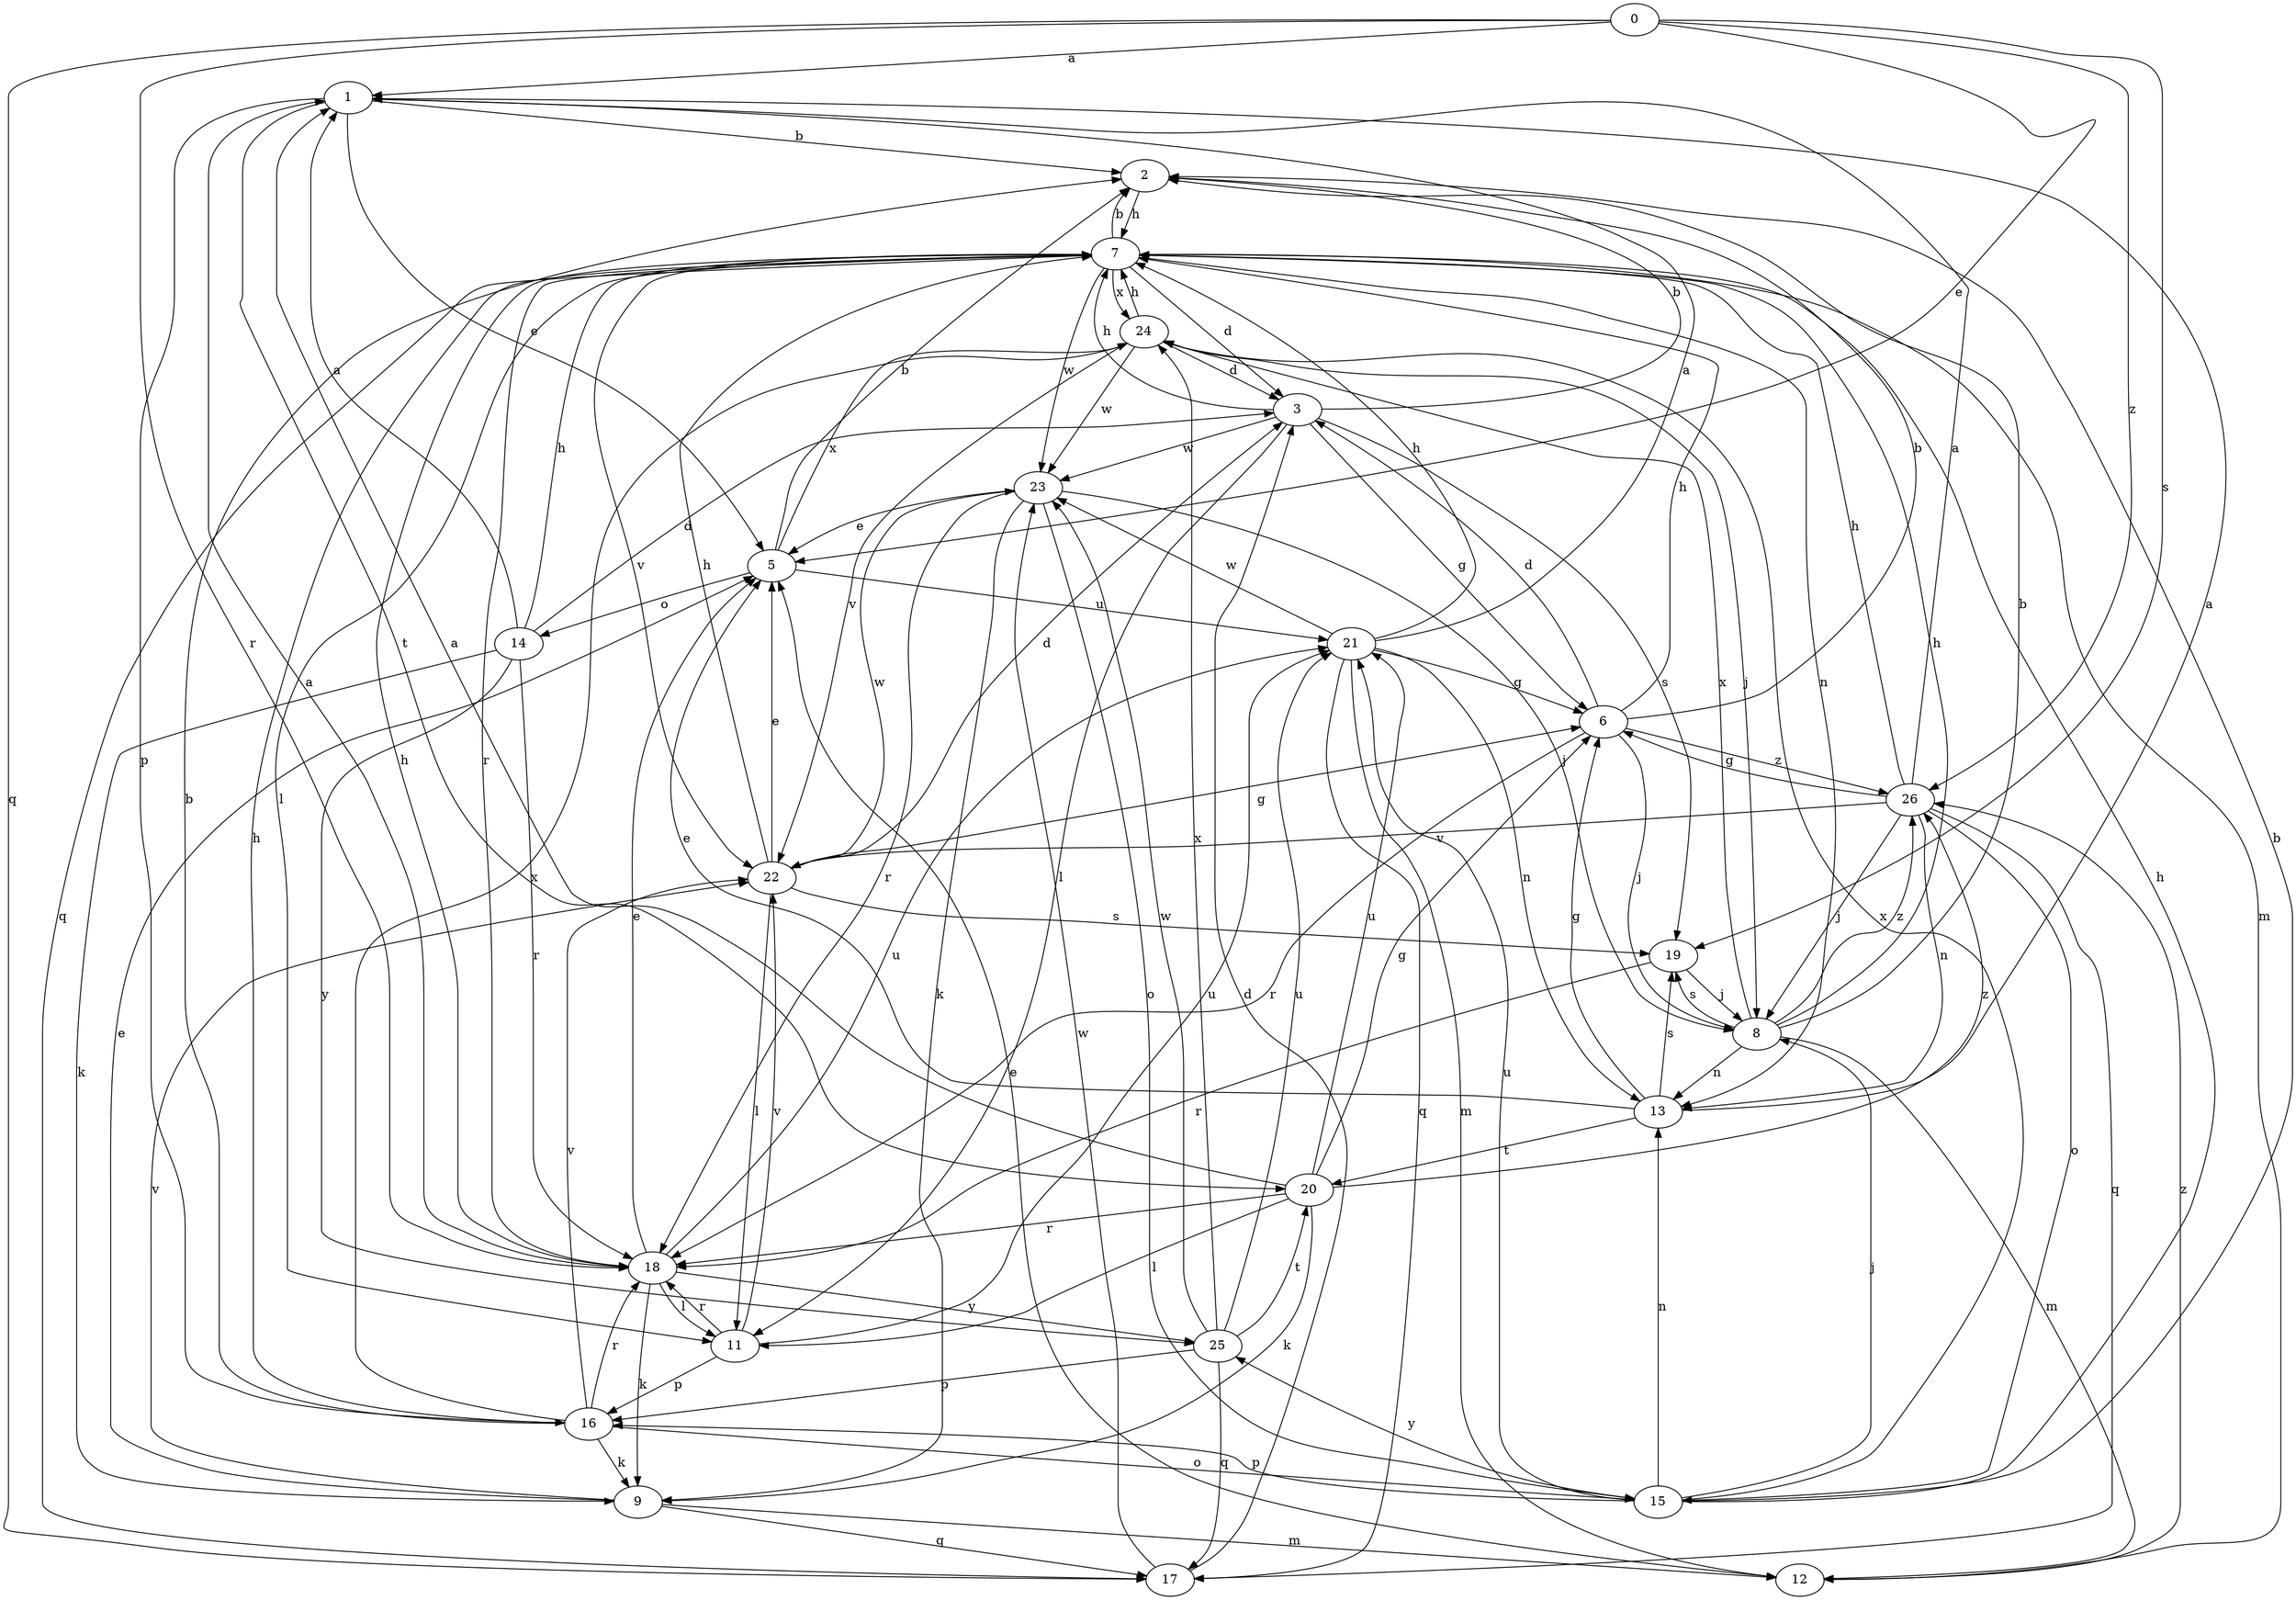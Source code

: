 strict digraph  {
0;
1;
2;
3;
5;
6;
7;
8;
9;
11;
12;
13;
14;
15;
16;
17;
18;
19;
20;
21;
22;
23;
24;
25;
26;
0 -> 1  [label=a];
0 -> 5  [label=e];
0 -> 17  [label=q];
0 -> 18  [label=r];
0 -> 19  [label=s];
0 -> 26  [label=z];
1 -> 2  [label=b];
1 -> 5  [label=e];
1 -> 16  [label=p];
1 -> 20  [label=t];
2 -> 7  [label=h];
3 -> 2  [label=b];
3 -> 6  [label=g];
3 -> 7  [label=h];
3 -> 11  [label=l];
3 -> 19  [label=s];
3 -> 23  [label=w];
5 -> 2  [label=b];
5 -> 14  [label=o];
5 -> 21  [label=u];
5 -> 24  [label=x];
6 -> 2  [label=b];
6 -> 3  [label=d];
6 -> 7  [label=h];
6 -> 8  [label=j];
6 -> 18  [label=r];
6 -> 26  [label=z];
7 -> 2  [label=b];
7 -> 3  [label=d];
7 -> 11  [label=l];
7 -> 12  [label=m];
7 -> 13  [label=n];
7 -> 17  [label=q];
7 -> 18  [label=r];
7 -> 22  [label=v];
7 -> 23  [label=w];
7 -> 24  [label=x];
8 -> 2  [label=b];
8 -> 7  [label=h];
8 -> 12  [label=m];
8 -> 13  [label=n];
8 -> 19  [label=s];
8 -> 24  [label=x];
8 -> 26  [label=z];
9 -> 5  [label=e];
9 -> 12  [label=m];
9 -> 17  [label=q];
9 -> 22  [label=v];
11 -> 16  [label=p];
11 -> 18  [label=r];
11 -> 21  [label=u];
11 -> 22  [label=v];
12 -> 5  [label=e];
12 -> 26  [label=z];
13 -> 1  [label=a];
13 -> 5  [label=e];
13 -> 6  [label=g];
13 -> 19  [label=s];
13 -> 20  [label=t];
14 -> 1  [label=a];
14 -> 3  [label=d];
14 -> 7  [label=h];
14 -> 9  [label=k];
14 -> 18  [label=r];
14 -> 25  [label=y];
15 -> 2  [label=b];
15 -> 7  [label=h];
15 -> 8  [label=j];
15 -> 13  [label=n];
15 -> 16  [label=p];
15 -> 21  [label=u];
15 -> 24  [label=x];
15 -> 25  [label=y];
16 -> 2  [label=b];
16 -> 7  [label=h];
16 -> 9  [label=k];
16 -> 15  [label=o];
16 -> 18  [label=r];
16 -> 22  [label=v];
16 -> 24  [label=x];
17 -> 3  [label=d];
17 -> 23  [label=w];
18 -> 1  [label=a];
18 -> 5  [label=e];
18 -> 7  [label=h];
18 -> 9  [label=k];
18 -> 11  [label=l];
18 -> 21  [label=u];
18 -> 25  [label=y];
19 -> 8  [label=j];
19 -> 18  [label=r];
20 -> 1  [label=a];
20 -> 6  [label=g];
20 -> 9  [label=k];
20 -> 11  [label=l];
20 -> 18  [label=r];
20 -> 21  [label=u];
20 -> 26  [label=z];
21 -> 1  [label=a];
21 -> 6  [label=g];
21 -> 7  [label=h];
21 -> 12  [label=m];
21 -> 13  [label=n];
21 -> 17  [label=q];
21 -> 23  [label=w];
22 -> 3  [label=d];
22 -> 5  [label=e];
22 -> 6  [label=g];
22 -> 7  [label=h];
22 -> 11  [label=l];
22 -> 19  [label=s];
22 -> 23  [label=w];
23 -> 5  [label=e];
23 -> 8  [label=j];
23 -> 9  [label=k];
23 -> 15  [label=o];
23 -> 18  [label=r];
24 -> 3  [label=d];
24 -> 7  [label=h];
24 -> 8  [label=j];
24 -> 22  [label=v];
24 -> 23  [label=w];
25 -> 16  [label=p];
25 -> 17  [label=q];
25 -> 20  [label=t];
25 -> 21  [label=u];
25 -> 23  [label=w];
25 -> 24  [label=x];
26 -> 1  [label=a];
26 -> 6  [label=g];
26 -> 7  [label=h];
26 -> 8  [label=j];
26 -> 13  [label=n];
26 -> 15  [label=o];
26 -> 17  [label=q];
26 -> 22  [label=v];
}
